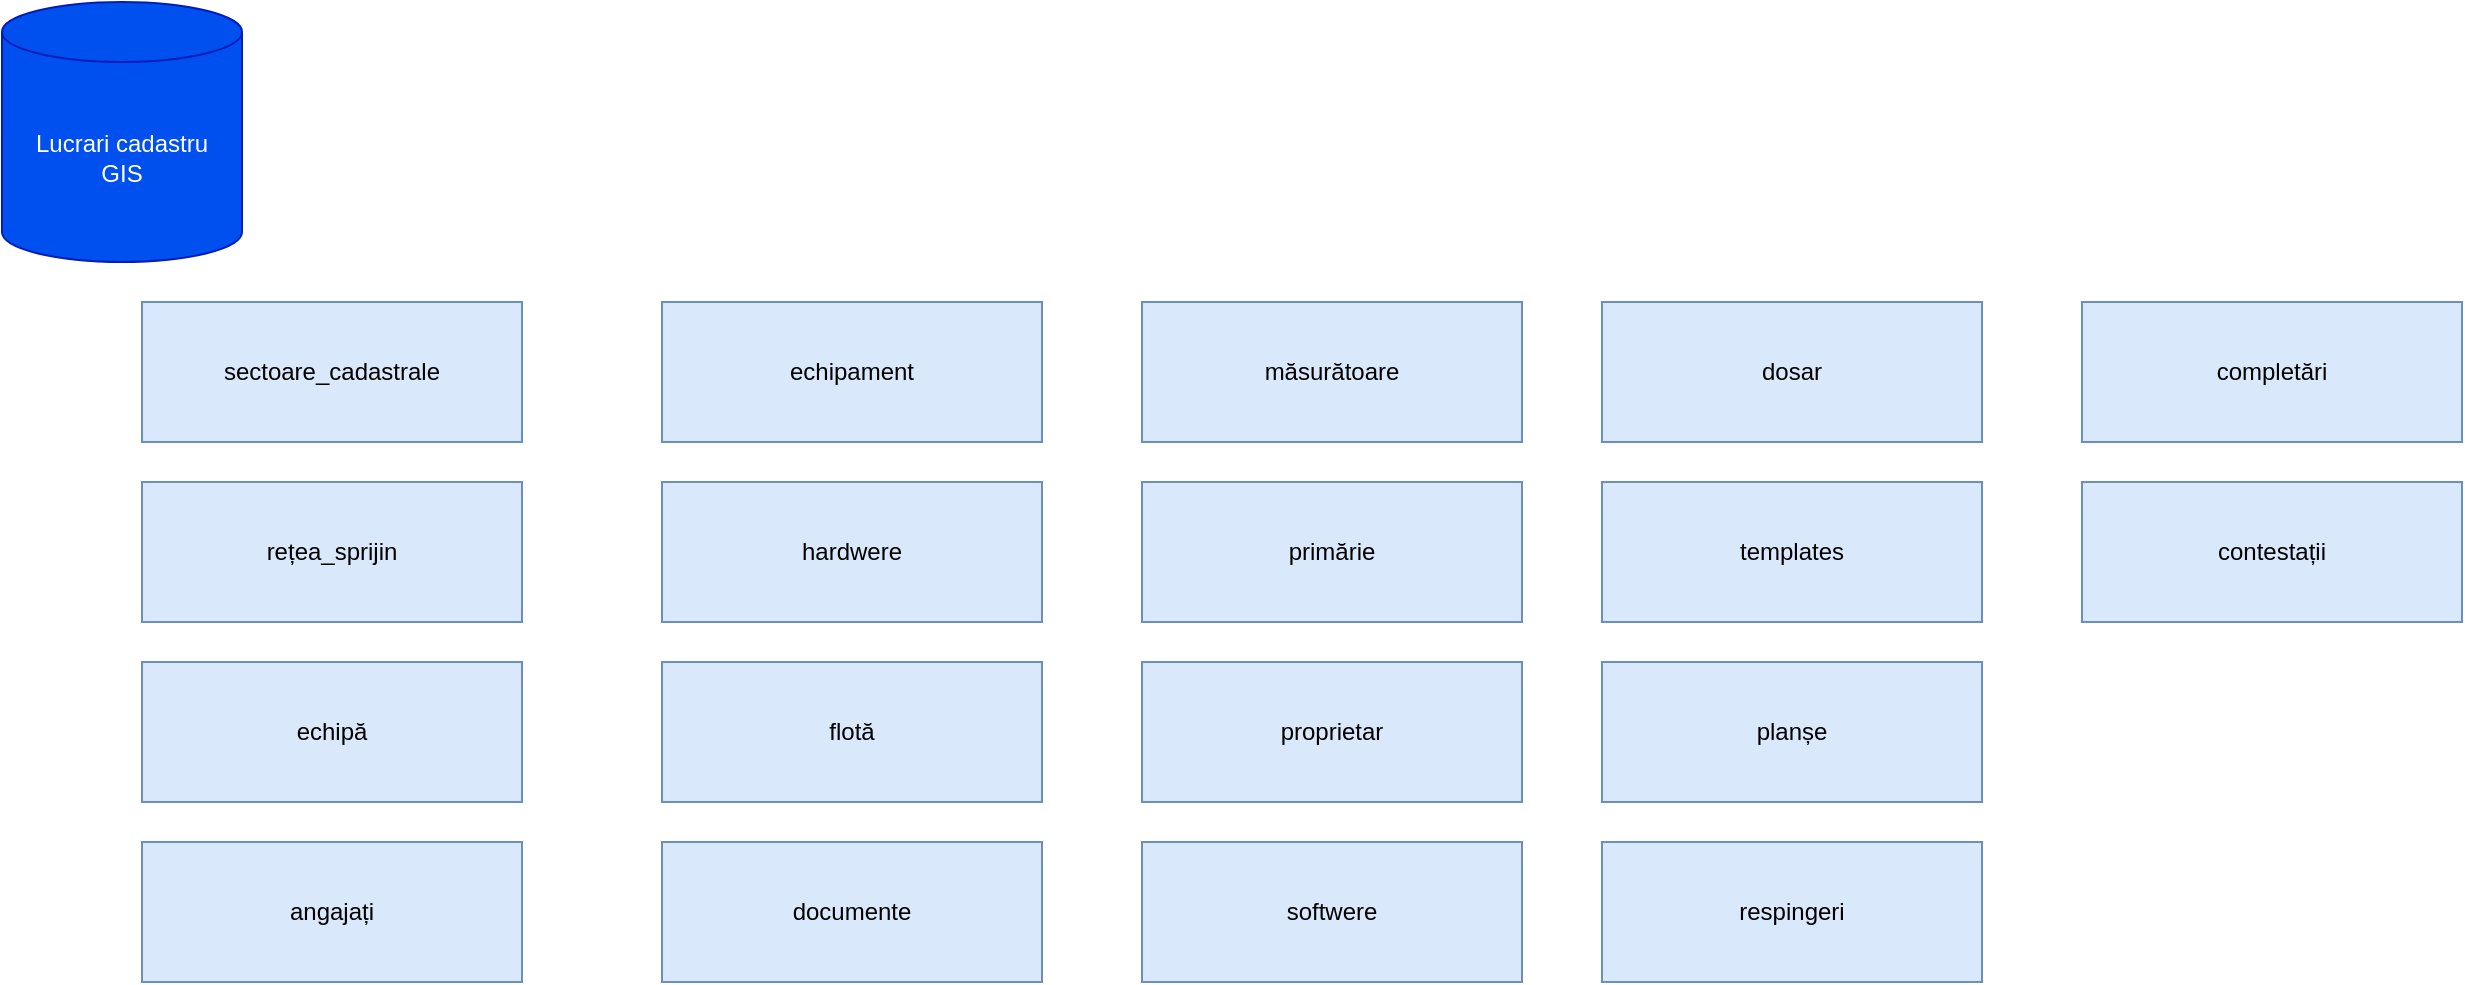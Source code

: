<mxfile version="22.0.8" type="github">
  <diagram name="Page-1" id="zXPfUbV_PlMYqEEOmxEf">
    <mxGraphModel dx="1235" dy="666" grid="1" gridSize="10" guides="1" tooltips="1" connect="1" arrows="1" fold="1" page="1" pageScale="1" pageWidth="850" pageHeight="1100" math="0" shadow="0">
      <root>
        <mxCell id="0" />
        <mxCell id="1" parent="0" />
        <mxCell id="alLgOjoT97Wj0h5GKDA_-1" value="Lucrari cadastru &lt;br&gt;GIS" style="shape=cylinder3;whiteSpace=wrap;html=1;boundedLbl=1;backgroundOutline=1;size=15;fillColor=#0050ef;strokeColor=#001DBC;fontColor=#ffffff;" vertex="1" parent="1">
          <mxGeometry x="60" y="20" width="120" height="130" as="geometry" />
        </mxCell>
        <mxCell id="alLgOjoT97Wj0h5GKDA_-2" value="sectoare_cadastrale" style="rounded=0;whiteSpace=wrap;html=1;fillColor=#dae8fc;strokeColor=#6c8ebf;" vertex="1" parent="1">
          <mxGeometry x="130" y="170" width="190" height="70" as="geometry" />
        </mxCell>
        <mxCell id="alLgOjoT97Wj0h5GKDA_-5" value="rețea_sprijin" style="rounded=0;whiteSpace=wrap;html=1;fillColor=#dae8fc;strokeColor=#6c8ebf;" vertex="1" parent="1">
          <mxGeometry x="130" y="260" width="190" height="70" as="geometry" />
        </mxCell>
        <mxCell id="alLgOjoT97Wj0h5GKDA_-6" value="echipă" style="rounded=0;whiteSpace=wrap;html=1;fillColor=#dae8fc;strokeColor=#6c8ebf;" vertex="1" parent="1">
          <mxGeometry x="130" y="350" width="190" height="70" as="geometry" />
        </mxCell>
        <mxCell id="alLgOjoT97Wj0h5GKDA_-7" value="angajați" style="rounded=0;whiteSpace=wrap;html=1;fillColor=#dae8fc;strokeColor=#6c8ebf;" vertex="1" parent="1">
          <mxGeometry x="130" y="440" width="190" height="70" as="geometry" />
        </mxCell>
        <mxCell id="alLgOjoT97Wj0h5GKDA_-8" value="echipament" style="rounded=0;whiteSpace=wrap;html=1;fillColor=#dae8fc;strokeColor=#6c8ebf;" vertex="1" parent="1">
          <mxGeometry x="390" y="170" width="190" height="70" as="geometry" />
        </mxCell>
        <mxCell id="alLgOjoT97Wj0h5GKDA_-9" value="hardwere" style="rounded=0;whiteSpace=wrap;html=1;fillColor=#dae8fc;strokeColor=#6c8ebf;" vertex="1" parent="1">
          <mxGeometry x="390" y="260" width="190" height="70" as="geometry" />
        </mxCell>
        <mxCell id="alLgOjoT97Wj0h5GKDA_-10" value="flotă" style="rounded=0;whiteSpace=wrap;html=1;fillColor=#dae8fc;strokeColor=#6c8ebf;" vertex="1" parent="1">
          <mxGeometry x="390" y="350" width="190" height="70" as="geometry" />
        </mxCell>
        <mxCell id="alLgOjoT97Wj0h5GKDA_-11" value="documente" style="rounded=0;whiteSpace=wrap;html=1;fillColor=#dae8fc;strokeColor=#6c8ebf;" vertex="1" parent="1">
          <mxGeometry x="390" y="440" width="190" height="70" as="geometry" />
        </mxCell>
        <mxCell id="alLgOjoT97Wj0h5GKDA_-12" value="măsurătoare" style="rounded=0;whiteSpace=wrap;html=1;fillColor=#dae8fc;strokeColor=#6c8ebf;" vertex="1" parent="1">
          <mxGeometry x="630" y="170" width="190" height="70" as="geometry" />
        </mxCell>
        <mxCell id="alLgOjoT97Wj0h5GKDA_-13" value="primărie" style="rounded=0;whiteSpace=wrap;html=1;fillColor=#dae8fc;strokeColor=#6c8ebf;" vertex="1" parent="1">
          <mxGeometry x="630" y="260" width="190" height="70" as="geometry" />
        </mxCell>
        <mxCell id="alLgOjoT97Wj0h5GKDA_-14" value="proprietar" style="rounded=0;whiteSpace=wrap;html=1;fillColor=#dae8fc;strokeColor=#6c8ebf;" vertex="1" parent="1">
          <mxGeometry x="630" y="350" width="190" height="70" as="geometry" />
        </mxCell>
        <mxCell id="alLgOjoT97Wj0h5GKDA_-15" value="softwere" style="rounded=0;whiteSpace=wrap;html=1;fillColor=#dae8fc;strokeColor=#6c8ebf;" vertex="1" parent="1">
          <mxGeometry x="630" y="440" width="190" height="70" as="geometry" />
        </mxCell>
        <mxCell id="alLgOjoT97Wj0h5GKDA_-16" value="dosar" style="rounded=0;whiteSpace=wrap;html=1;fillColor=#dae8fc;strokeColor=#6c8ebf;" vertex="1" parent="1">
          <mxGeometry x="860" y="170" width="190" height="70" as="geometry" />
        </mxCell>
        <mxCell id="alLgOjoT97Wj0h5GKDA_-17" value="templates" style="rounded=0;whiteSpace=wrap;html=1;fillColor=#dae8fc;strokeColor=#6c8ebf;" vertex="1" parent="1">
          <mxGeometry x="860" y="260" width="190" height="70" as="geometry" />
        </mxCell>
        <mxCell id="alLgOjoT97Wj0h5GKDA_-18" value="planșe" style="rounded=0;whiteSpace=wrap;html=1;fillColor=#dae8fc;strokeColor=#6c8ebf;" vertex="1" parent="1">
          <mxGeometry x="860" y="350" width="190" height="70" as="geometry" />
        </mxCell>
        <mxCell id="alLgOjoT97Wj0h5GKDA_-19" value="respingeri" style="rounded=0;whiteSpace=wrap;html=1;fillColor=#dae8fc;strokeColor=#6c8ebf;" vertex="1" parent="1">
          <mxGeometry x="860" y="440" width="190" height="70" as="geometry" />
        </mxCell>
        <mxCell id="alLgOjoT97Wj0h5GKDA_-20" value="completări" style="rounded=0;whiteSpace=wrap;html=1;fillColor=#dae8fc;strokeColor=#6c8ebf;" vertex="1" parent="1">
          <mxGeometry x="1100" y="170" width="190" height="70" as="geometry" />
        </mxCell>
        <mxCell id="alLgOjoT97Wj0h5GKDA_-21" value="contestații" style="rounded=0;whiteSpace=wrap;html=1;fillColor=#dae8fc;strokeColor=#6c8ebf;" vertex="1" parent="1">
          <mxGeometry x="1100" y="260" width="190" height="70" as="geometry" />
        </mxCell>
      </root>
    </mxGraphModel>
  </diagram>
</mxfile>
